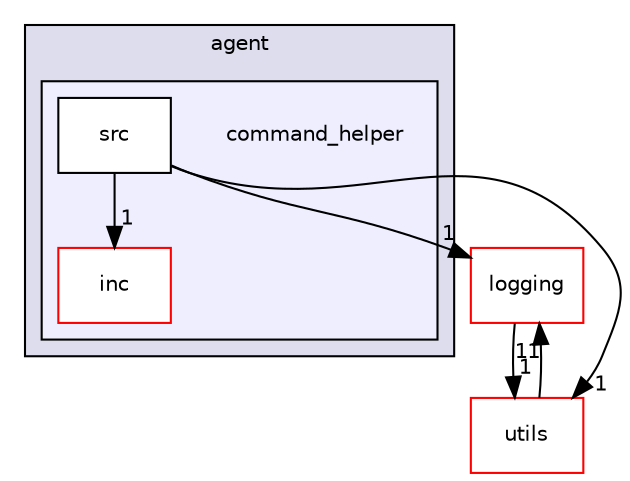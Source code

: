 digraph "src/agent/command_helper" {
  compound=true
  node [ fontsize="10", fontname="Helvetica"];
  edge [ labelfontsize="10", labelfontname="Helvetica"];
  subgraph clusterdir_7a595b6a07cd8b16c4e5e314d67cc75b {
    graph [ bgcolor="#ddddee", pencolor="black", label="agent" fontname="Helvetica", fontsize="10", URL="dir_7a595b6a07cd8b16c4e5e314d67cc75b.html"]
  subgraph clusterdir_42f7f49eddc280e9dbc22f0fc009dbf4 {
    graph [ bgcolor="#eeeeff", pencolor="black", label="" URL="dir_42f7f49eddc280e9dbc22f0fc009dbf4.html"];
    dir_42f7f49eddc280e9dbc22f0fc009dbf4 [shape=plaintext label="command_helper"];
    dir_6de3274348ae54ef8a274885f997275d [shape=box label="inc" color="red" fillcolor="white" style="filled" URL="dir_6de3274348ae54ef8a274885f997275d.html"];
    dir_4581cf191fa5eecc319bc054429b2629 [shape=box label="src" color="black" fillcolor="white" style="filled" URL="dir_4581cf191fa5eecc319bc054429b2629.html"];
  }
  }
  dir_b3320b59a4aa4a7431bc8488b87009bf [shape=box label="logging" fillcolor="white" style="filled" color="red" URL="dir_b3320b59a4aa4a7431bc8488b87009bf.html"];
  dir_313caf1132e152dd9b58bea13a4052ca [shape=box label="utils" fillcolor="white" style="filled" color="red" URL="dir_313caf1132e152dd9b58bea13a4052ca.html"];
  dir_b3320b59a4aa4a7431bc8488b87009bf->dir_313caf1132e152dd9b58bea13a4052ca [headlabel="1", labeldistance=1.5 headhref="dir_000143_000154.html"];
  dir_4581cf191fa5eecc319bc054429b2629->dir_6de3274348ae54ef8a274885f997275d [headlabel="1", labeldistance=1.5 headhref="dir_000024_000022.html"];
  dir_4581cf191fa5eecc319bc054429b2629->dir_b3320b59a4aa4a7431bc8488b87009bf [headlabel="1", labeldistance=1.5 headhref="dir_000024_000143.html"];
  dir_4581cf191fa5eecc319bc054429b2629->dir_313caf1132e152dd9b58bea13a4052ca [headlabel="1", labeldistance=1.5 headhref="dir_000024_000154.html"];
  dir_313caf1132e152dd9b58bea13a4052ca->dir_b3320b59a4aa4a7431bc8488b87009bf [headlabel="11", labeldistance=1.5 headhref="dir_000154_000143.html"];
}
